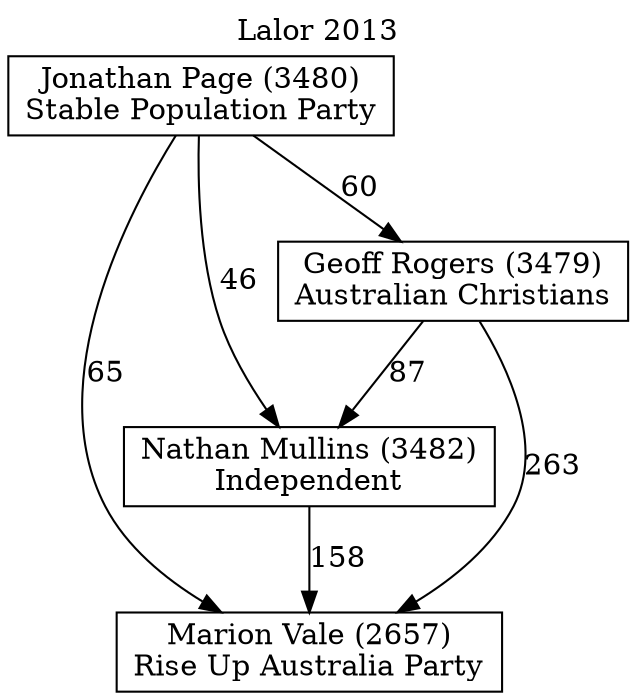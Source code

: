 // House preference flow
digraph "Marion Vale (2657)_Lalor_2013" {
	graph [label="Lalor 2013" labelloc=t mclimit=10]
	node [shape=box]
	"Marion Vale (2657)" [label="Marion Vale (2657)
Rise Up Australia Party"]
	"Nathan Mullins (3482)" [label="Nathan Mullins (3482)
Independent"]
	"Geoff Rogers (3479)" [label="Geoff Rogers (3479)
Australian Christians"]
	"Jonathan Page (3480)" [label="Jonathan Page (3480)
Stable Population Party"]
	"Nathan Mullins (3482)" -> "Marion Vale (2657)" [label=158]
	"Geoff Rogers (3479)" -> "Nathan Mullins (3482)" [label=87]
	"Jonathan Page (3480)" -> "Geoff Rogers (3479)" [label=60]
	"Geoff Rogers (3479)" -> "Marion Vale (2657)" [label=263]
	"Jonathan Page (3480)" -> "Marion Vale (2657)" [label=65]
	"Jonathan Page (3480)" -> "Nathan Mullins (3482)" [label=46]
}
